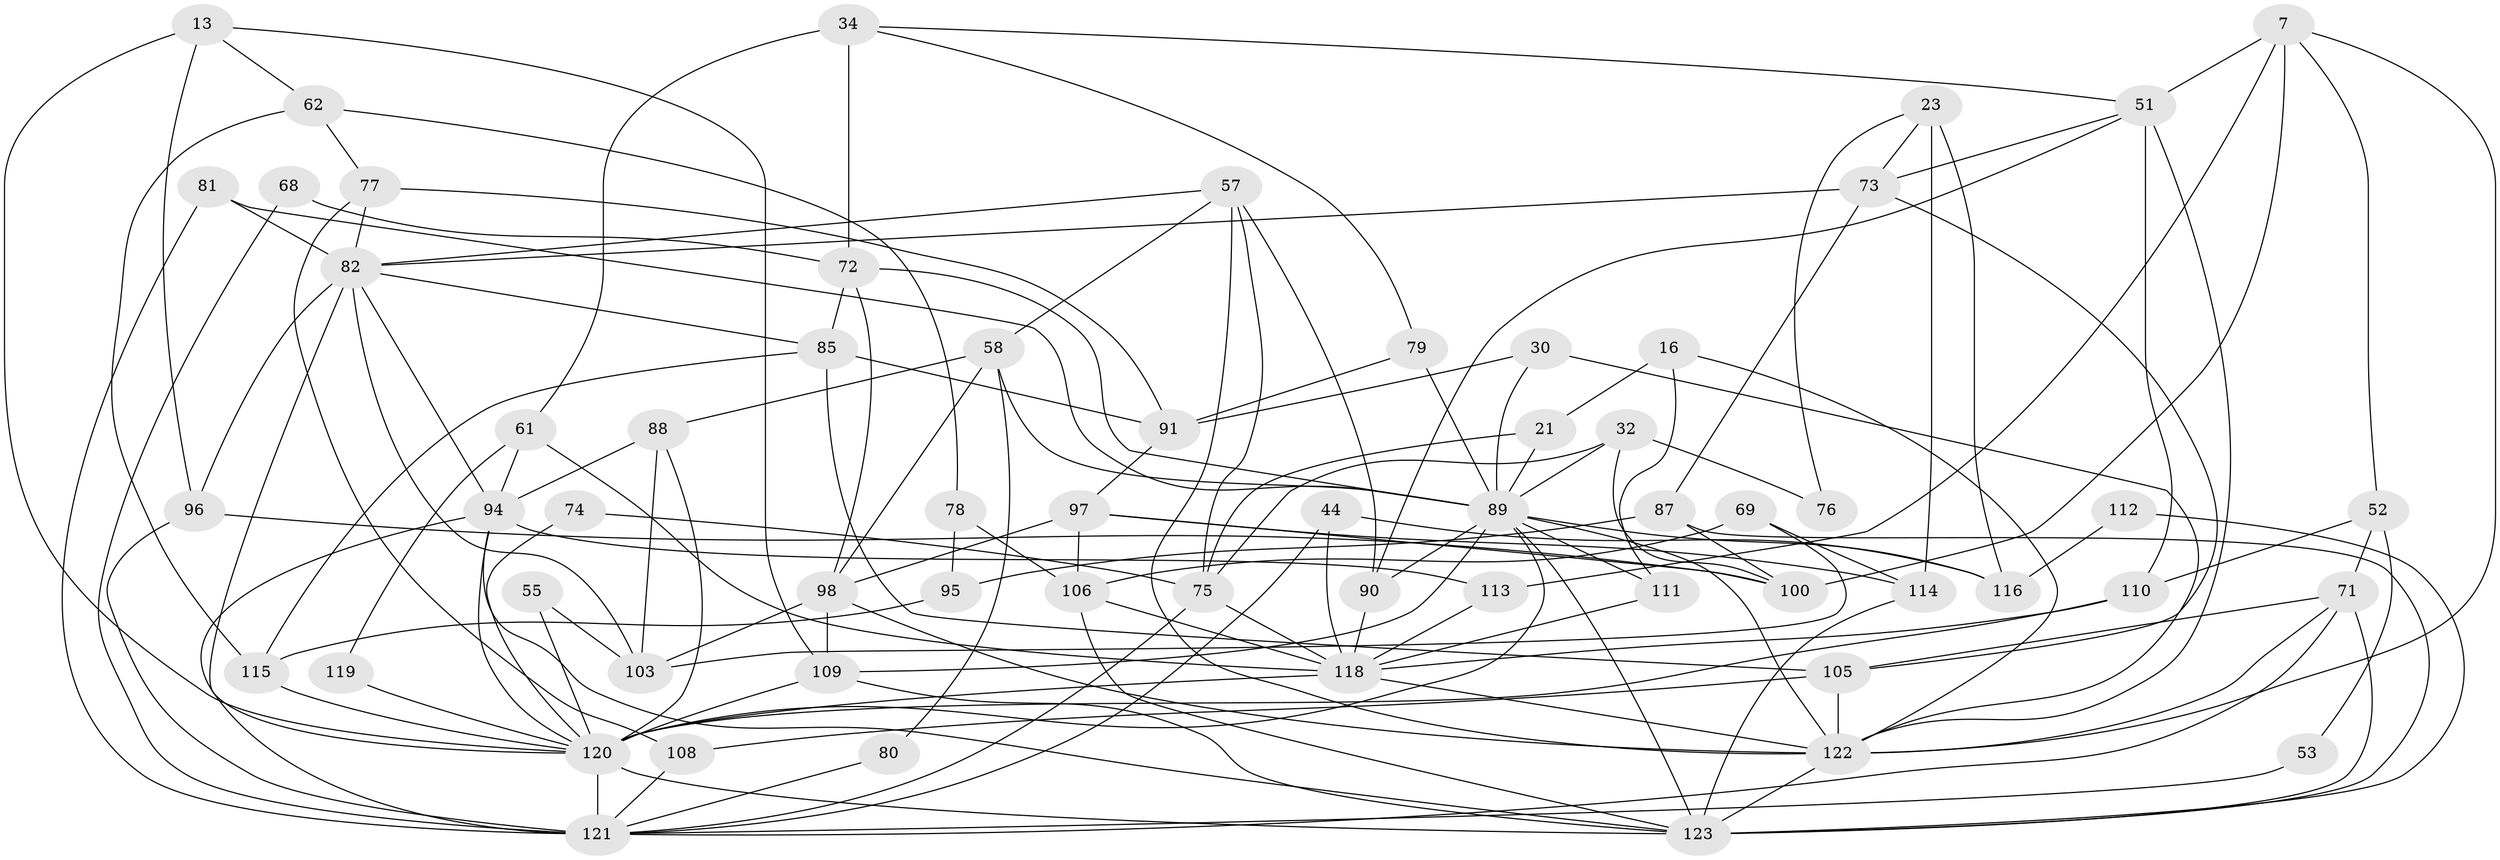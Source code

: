 // original degree distribution, {3: 0.21951219512195122, 4: 0.3089430894308943, 2: 0.15447154471544716, 6: 0.11382113821138211, 5: 0.16260162601626016, 8: 0.016260162601626018, 7: 0.024390243902439025}
// Generated by graph-tools (version 1.1) at 2025/52/03/09/25 04:52:02]
// undirected, 61 vertices, 145 edges
graph export_dot {
graph [start="1"]
  node [color=gray90,style=filled];
  7;
  13;
  16;
  21;
  23;
  30;
  32;
  34;
  44;
  51 [super="+45"];
  52;
  53;
  55;
  57 [super="+48"];
  58;
  61 [super="+60"];
  62;
  68;
  69 [super="+47"];
  71 [super="+50"];
  72 [super="+6+37"];
  73 [super="+26"];
  74;
  75 [super="+49"];
  76;
  77;
  78;
  79;
  80;
  81 [super="+39"];
  82 [super="+28+59"];
  85;
  87 [super="+24"];
  88 [super="+70"];
  89 [super="+56+67"];
  90;
  91 [super="+29"];
  94 [super="+19+92"];
  95;
  96 [super="+2"];
  97;
  98 [super="+86"];
  100;
  103;
  105 [super="+31"];
  106 [super="+65"];
  108;
  109 [super="+40+20"];
  110;
  111 [super="+8"];
  112;
  113;
  114 [super="+104+22"];
  115 [super="+42"];
  116 [super="+101"];
  118 [super="+38+99"];
  119;
  120 [super="+117+64"];
  121 [super="+12+41+33+83"];
  122 [super="+46+84+93"];
  123 [super="+107+43+15"];
  7 -- 113;
  7 -- 51 [weight=2];
  7 -- 52;
  7 -- 100;
  7 -- 122;
  13 -- 62;
  13 -- 96 [weight=2];
  13 -- 120;
  13 -- 109 [weight=2];
  16 -- 21;
  16 -- 111;
  16 -- 122;
  21 -- 75 [weight=2];
  21 -- 89;
  23 -- 73;
  23 -- 76;
  23 -- 114 [weight=2];
  23 -- 116;
  30 -- 91;
  30 -- 89;
  30 -- 122;
  32 -- 89;
  32 -- 100;
  32 -- 76;
  32 -- 75;
  34 -- 79;
  34 -- 61 [weight=2];
  34 -- 51;
  34 -- 72;
  44 -- 118;
  44 -- 116;
  44 -- 121;
  51 -- 90;
  51 -- 110;
  51 -- 73;
  51 -- 122;
  52 -- 53;
  52 -- 110;
  52 -- 71;
  53 -- 121;
  55 -- 103;
  55 -- 120;
  57 -- 90;
  57 -- 82;
  57 -- 122;
  57 -- 58;
  57 -- 75;
  58 -- 80;
  58 -- 98;
  58 -- 88;
  58 -- 89;
  61 -- 94 [weight=2];
  61 -- 118;
  61 -- 119;
  62 -- 78;
  62 -- 77;
  62 -- 115;
  68 -- 121;
  68 -- 72;
  69 -- 103;
  69 -- 106;
  69 -- 114;
  71 -- 121;
  71 -- 122;
  71 -- 105;
  71 -- 123;
  72 -- 98;
  72 -- 89;
  72 -- 85;
  73 -- 87;
  73 -- 105;
  73 -- 82;
  74 -- 75;
  74 -- 120;
  75 -- 121 [weight=3];
  75 -- 118;
  77 -- 108;
  77 -- 91;
  77 -- 82;
  78 -- 106;
  78 -- 95;
  79 -- 89;
  79 -- 91;
  80 -- 121;
  81 -- 121;
  81 -- 89;
  81 -- 82;
  82 -- 103;
  82 -- 96;
  82 -- 85;
  82 -- 120 [weight=2];
  82 -- 94;
  85 -- 105;
  85 -- 91;
  85 -- 115;
  87 -- 123;
  87 -- 95;
  87 -- 100;
  88 -- 94 [weight=2];
  88 -- 103;
  88 -- 120 [weight=2];
  89 -- 116 [weight=3];
  89 -- 90;
  89 -- 120 [weight=2];
  89 -- 122;
  89 -- 109 [weight=2];
  89 -- 111 [weight=2];
  89 -- 123 [weight=2];
  90 -- 118;
  91 -- 97;
  94 -- 121 [weight=2];
  94 -- 123 [weight=2];
  94 -- 113;
  94 -- 120;
  95 -- 115;
  96 -- 100;
  96 -- 121 [weight=3];
  97 -- 106 [weight=2];
  97 -- 98 [weight=2];
  97 -- 100;
  97 -- 114 [weight=2];
  98 -- 103;
  98 -- 109 [weight=2];
  98 -- 122;
  105 -- 108;
  105 -- 122;
  106 -- 118 [weight=3];
  106 -- 123;
  108 -- 121;
  109 -- 120 [weight=2];
  109 -- 123 [weight=2];
  110 -- 118;
  110 -- 120;
  111 -- 118 [weight=2];
  112 -- 116;
  112 -- 123;
  113 -- 118;
  114 -- 123 [weight=2];
  115 -- 120 [weight=2];
  118 -- 122 [weight=2];
  118 -- 120;
  119 -- 120;
  120 -- 121 [weight=2];
  120 -- 123;
  122 -- 123 [weight=3];
}
